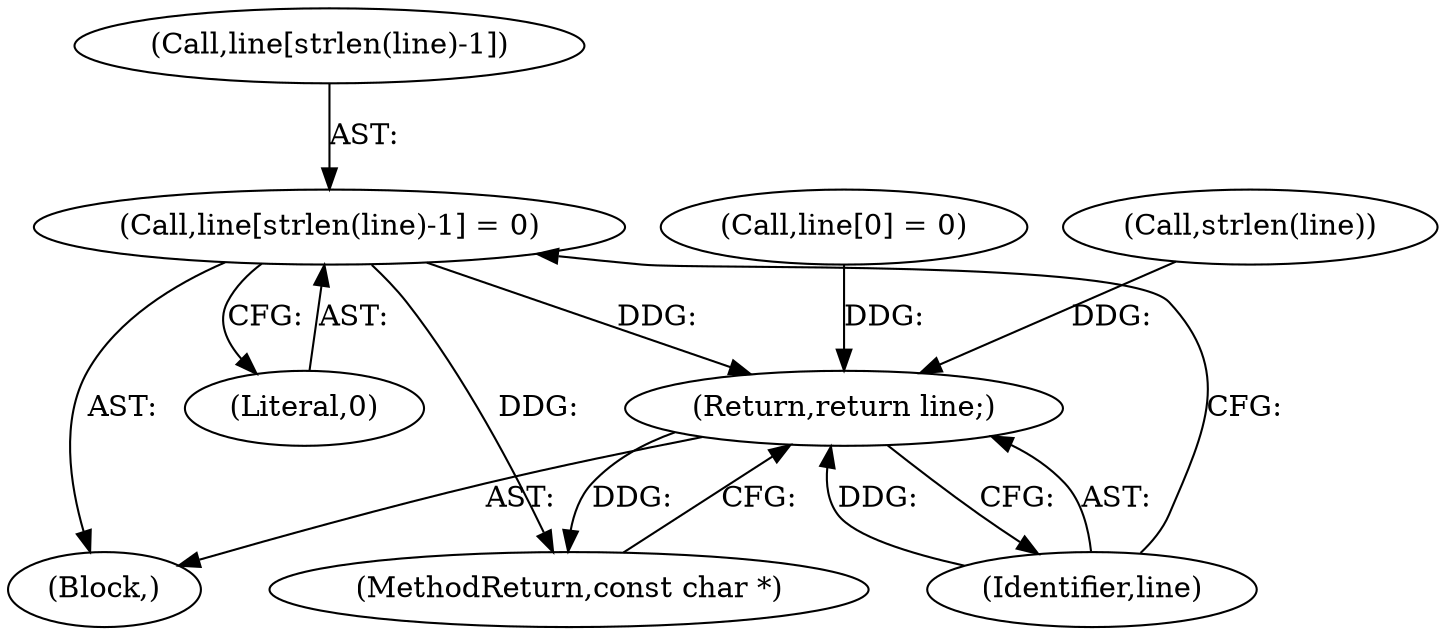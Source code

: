 digraph "0_OpenSC_360e95d45ac4123255a4c796db96337f332160ad#diff-d643a0fa169471dbf2912f4866dc49c5_11@API" {
"1000261" [label="(Call,line[strlen(line)-1] = 0)"];
"1000269" [label="(Return,return line;)"];
"1000261" [label="(Call,line[strlen(line)-1] = 0)"];
"1000262" [label="(Call,line[strlen(line)-1])"];
"1000113" [label="(Call,line[0] = 0)"];
"1000270" [label="(Identifier,line)"];
"1000103" [label="(Block,)"];
"1000271" [label="(MethodReturn,const char *)"];
"1000265" [label="(Call,strlen(line))"];
"1000269" [label="(Return,return line;)"];
"1000268" [label="(Literal,0)"];
"1000261" -> "1000103"  [label="AST: "];
"1000261" -> "1000268"  [label="CFG: "];
"1000262" -> "1000261"  [label="AST: "];
"1000268" -> "1000261"  [label="AST: "];
"1000270" -> "1000261"  [label="CFG: "];
"1000261" -> "1000271"  [label="DDG: "];
"1000261" -> "1000269"  [label="DDG: "];
"1000269" -> "1000103"  [label="AST: "];
"1000269" -> "1000270"  [label="CFG: "];
"1000270" -> "1000269"  [label="AST: "];
"1000271" -> "1000269"  [label="CFG: "];
"1000269" -> "1000271"  [label="DDG: "];
"1000270" -> "1000269"  [label="DDG: "];
"1000113" -> "1000269"  [label="DDG: "];
"1000265" -> "1000269"  [label="DDG: "];
}
